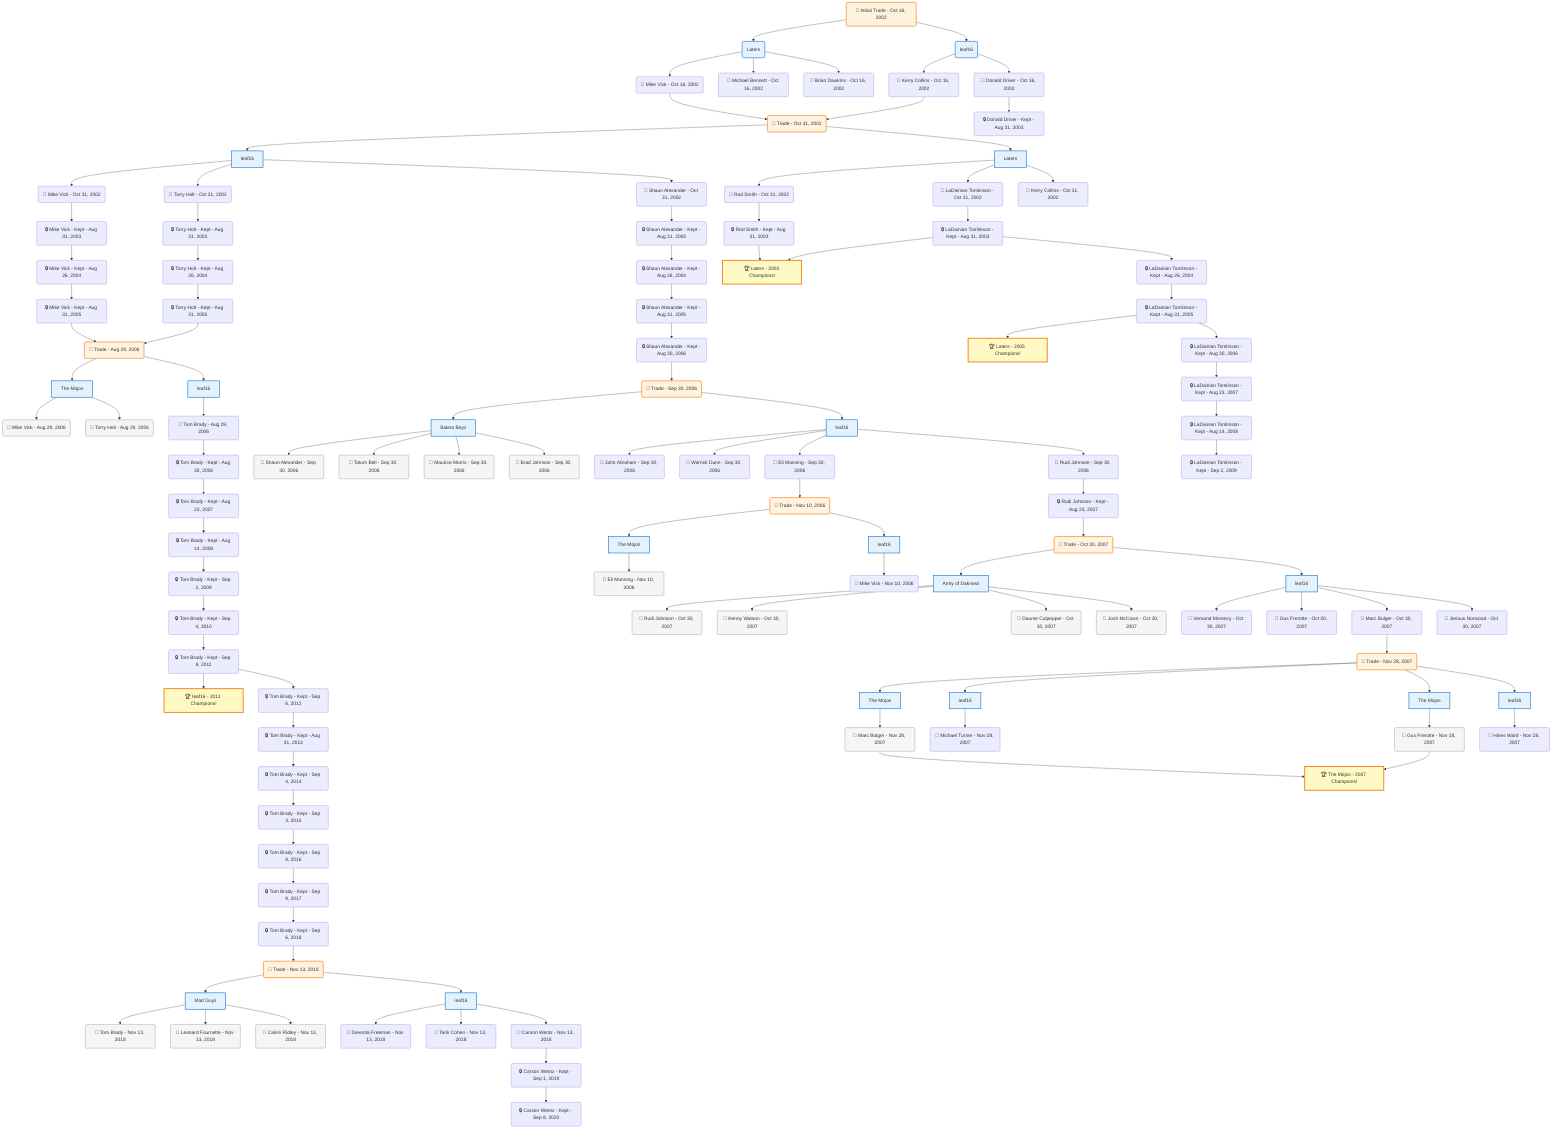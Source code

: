 flowchart TD

    TRADE_MAIN("🔄 Initial Trade - Oct 16, 2002")
    TEAM_1("Laters")
    TEAM_2("leaf16")
    NODE_64b9c511-e8e5-4d1c-a31d-3457d4ef4b51("🔄 Mike Vick - Oct 16, 2002")
    TRADE_ecb363f6-749f-4b78-81b5-ac8cc8dfc2c8_3("🔄 Trade - Oct 31, 2002")
    TEAM_66fb98f4-89a7-45f9-893a-b41d71e6249d_4["leaf16"]
    NODE_b8a6bd45-6869-47d5-943a-c70f6141281e("🔄 Mike Vick - Oct 31, 2002")
    NODE_06941645-2324-46b3-95db-ec2968b43d72("🔒 Mike Vick - Kept - Aug 31, 2003")
    NODE_bbd816d6-e209-45ba-915e-ddc54b30da69("🔒 Mike Vick - Kept - Aug 26, 2004")
    NODE_1e936bd3-5f43-4b4e-ab56-0b1434315a9f("🔒 Mike Vick - Kept - Aug 31, 2005")
    TRADE_4b4200bc-f4f8-4c0a-91e9-3bcf023a19fc_5("🔄 Trade - Aug 29, 2006")
    TEAM_bbe2d0ad-54cf-4c22-be82-b2a5f262a157_6["The Mojos"]
    NODE_a84b1339-2222-46b2-afd2-1d93bebc3e81("🔄 Mike Vick - Aug 29, 2006")
    NODE_731880e4-cb9b-41c6-ba9e-4b35c4064782("🔄 Torry Holt - Aug 29, 2006")
    TEAM_66fb98f4-89a7-45f9-893a-b41d71e6249d_7["leaf16"]
    NODE_3b5c6ad6-6bc1-4c4a-9de7-34666e225c10("🔄 Tom Brady - Aug 29, 2006")
    NODE_a892a150-14bc-4084-9525-54f1abfbb91b("🔒 Tom Brady - Kept - Aug 30, 2006")
    NODE_bdbf294f-3375-40fd-8679-0b0913e5465c("🔒 Tom Brady - Kept - Aug 23, 2007")
    NODE_fc5d340e-5088-4ebf-99a4-507efd91fbcb("🔒 Tom Brady - Kept - Aug 14, 2008")
    NODE_361a0e57-21ce-4bfc-a34c-fe6584c95422("🔒 Tom Brady - Kept - Sep 2, 2009")
    NODE_6226afcf-c148-4838-9879-028e4928f8b8("🔒 Tom Brady - Kept - Sep 4, 2010")
    NODE_594de4c9-44b3-49ee-83d8-a37880e9a099("🔒 Tom Brady - Kept - Sep 8, 2011")
    CHAMP_66fb98f4-89a7-45f9-893a-b41d71e6249d_2011["🏆 leaf16 - 2011 Champions!"]
    NODE_34ceda39-4fe5-4879-8fe6-1c6ffa03c44f("🔒 Tom Brady - Kept - Sep 6, 2012")
    NODE_5c5e472d-9115-4042-897b-f5af67fff4e8("🔒 Tom Brady - Kept - Aug 31, 2013")
    NODE_acbfb607-43d3-401d-9348-b7a7c7928c11("🔒 Tom Brady - Kept - Sep 4, 2014")
    NODE_1f31d34a-d91a-4031-abfc-4b397c8ba30e("🔒 Tom Brady - Kept - Sep 3, 2015")
    NODE_49b62295-422b-48e5-b6fb-2b2407a6fe8b("🔒 Tom Brady - Kept - Sep 8, 2016")
    NODE_1dd80e1d-f944-4786-a033-d37ae35f2d6a("🔒 Tom Brady - Kept - Sep 9, 2017")
    NODE_a88bab33-eb96-430f-bd36-4fa36aa6aa03("🔒 Tom Brady - Kept - Sep 6, 2018")
    TRADE_71584b6e-bde0-48dd-aedb-da917acc6657_8("🔄 Trade - Nov 13, 2018")
    TEAM_f5908944-6efd-40eb-af54-6c53004e0e2f_9["Mad Guys"]
    NODE_48d34fc7-64b0-40fc-a2f7-5070efe85ac5("🔄 Tom Brady - Nov 13, 2018")
    NODE_042035f4-e889-4a12-9d3b-6d381a41e476("🔄 Leonard Fournette - Nov 13, 2018")
    NODE_0d10ae17-3629-4234-a0f6-d95769896b3e("🔄 Calvin Ridley - Nov 13, 2018")
    TEAM_66fb98f4-89a7-45f9-893a-b41d71e6249d_10["leaf16"]
    NODE_7744e2af-5009-4007-8abb-6f69f1b655f4("🔄 Devonta Freeman - Nov 13, 2018")
    NODE_1890d1d2-cb42-4002-8937-7f27c92ad735("🔄 Tarik Cohen - Nov 13, 2018")
    NODE_b9ea11fb-8b61-4a37-972f-ae12e52f0997("🔄 Carson Wentz - Nov 13, 2018")
    NODE_7522e404-3a3f-4197-b88d-617a0a9375c2("🔒 Carson Wentz - Kept - Sep 1, 2019")
    NODE_a3b0775a-b01d-433a-93a1-27d8a40e9b51("🔒 Carson Wentz - Kept - Sep 8, 2020")
    NODE_4152bb42-d8bd-4bf0-b1a6-5b8b44d0be4e("🔄 Torry Holt - Oct 31, 2002")
    NODE_0fca75bb-6486-4f38-89b3-cc123021bf5a("🔒 Torry Holt - Kept - Aug 31, 2003")
    NODE_507e3b8c-1b93-4784-ba2c-683be1d3e430("🔒 Torry Holt - Kept - Aug 26, 2004")
    NODE_dab64b72-be25-4007-9eee-a41d9c39343b("🔒 Torry Holt - Kept - Aug 31, 2005")
    NODE_a42ff5df-1e2a-4156-b66f-e93f162fd47b("🔄 Shaun Alexander - Oct 31, 2002")
    NODE_af9cf675-8511-4b26-b2f8-343cffaf0b7d("🔒 Shaun Alexander - Kept - Aug 31, 2003")
    NODE_3e317488-7e08-47cc-bb44-81d29a580104("🔒 Shaun Alexander - Kept - Aug 26, 2004")
    NODE_9daeb6c0-d27e-4679-b420-412aa288ba25("🔒 Shaun Alexander - Kept - Aug 31, 2005")
    NODE_620a9cd7-3bc6-4234-a5a7-e31f928d4547("🔒 Shaun Alexander - Kept - Aug 30, 2006")
    TRADE_468949ed-79e0-46a1-981b-c08d40125368_11("🔄 Trade - Sep 30, 2006")
    TEAM_2feaf03e-fb22-498e-ac8f-e596b6ba7810_12["Balero Boyz"]
    NODE_02cc3caf-43e2-487f-9297-b29d5f409bd1("🔄 Shaun Alexander - Sep 30, 2006")
    NODE_958747a0-4bec-40d4-9fc4-390420f1842d("🔄 Tatum Bell - Sep 30, 2006")
    NODE_365ade14-9c72-4138-9e52-67adcb5c09ee("🔄 Maurice Morris - Sep 30, 2006")
    NODE_f44bd581-9b75-409f-8eda-f754bad1ac42("🔄 Brad Johnson - Sep 30, 2006")
    TEAM_66fb98f4-89a7-45f9-893a-b41d71e6249d_13["leaf16"]
    NODE_0eaafe82-f3a3-42fa-a9e6-44bafffcd9c8("🔄 John Abraham - Sep 30, 2006")
    NODE_307684ae-e795-4b37-9d55-68a5e9b90594("🔄 Warrick Dunn - Sep 30, 2006")
    NODE_da3300c7-591d-4427-937d-cd5c1e5f9021("🔄 Eli Manning - Sep 30, 2006")
    TRADE_109bf4b3-f180-4367-966c-50c83ec2490f_14("🔄 Trade - Nov 10, 2006")
    TEAM_bbe2d0ad-54cf-4c22-be82-b2a5f262a157_15["The Mojos"]
    NODE_25c0e312-1d80-422f-b66e-ea37f6225fb5("🔄 Eli Manning - Nov 10, 2006")
    TEAM_66fb98f4-89a7-45f9-893a-b41d71e6249d_16["leaf16"]
    NODE_f2609826-7228-491b-8c05-aa4dc79f68f8("🔄 Mike Vick - Nov 10, 2006")
    NODE_56022d3d-3f0e-42e8-a237-ce1e49665300("🔄 Rudi Johnson - Sep 30, 2006")
    NODE_007a0321-5436-44d8-8d22-2a050b9f1447("🔒 Rudi Johnson - Kept - Aug 23, 2007")
    TRADE_3ba6d3f7-b32c-48fd-83d0-e6f958962ebd_17("🔄 Trade - Oct 30, 2007")
    TEAM_40f7599b-e68f-4bf4-9553-bf7e10924635_18["Army of Dakness"]
    NODE_cd588bba-9f3b-4982-97a9-21d8e659001a("🔄 Rudi Johnson - Oct 30, 2007")
    NODE_e6fb1caa-fd04-456c-a290-a9960e7af4db("🔄 Kenny Watson - Oct 30, 2007")
    NODE_e320ce44-623c-45ea-a7a0-b8375ec9e2a6("🔄 Daunte Culpepper - Oct 30, 2007")
    NODE_a94b4337-5541-4f47-89a2-dfd3b60420ed("🔄 Josh McCown - Oct 30, 2007")
    TEAM_66fb98f4-89a7-45f9-893a-b41d71e6249d_19["leaf16"]
    NODE_6b7d0d16-a554-4a66-9a7d-1f82dab81c94("🔄 Vernand Morency - Oct 30, 2007")
    NODE_c3373911-6968-4da0-abca-74ddc96509db("🔄 Gus Frerotte - Oct 30, 2007")
    NODE_3c7556b8-ad3f-4124-8e6a-e55611c550c6("🔄 Marc Bulger - Oct 30, 2007")
    TRADE_3a8d80a6-db8a-4d63-98e8-c495b5e26639_20("🔄 Trade - Nov 28, 2007")
    TEAM_bbe2d0ad-54cf-4c22-be82-b2a5f262a157_21["The Mojos"]
    NODE_4103b6d7-a28f-4a7d-8b6a-1ce4f5695239("🔄 Marc Bulger - Nov 28, 2007")
    CHAMP_bbe2d0ad-54cf-4c22-be82-b2a5f262a157_2007["🏆 The Mojos - 2007 Champions!"]
    TEAM_66fb98f4-89a7-45f9-893a-b41d71e6249d_22["leaf16"]
    NODE_d8df4f38-ad56-4192-a87e-5ff6f2166d58("🔄 Michael Turner - Nov 28, 2007")
    TEAM_bbe2d0ad-54cf-4c22-be82-b2a5f262a157_23["The Mojos"]
    NODE_420928ec-cddd-4579-b112-ce77f0f2fd56("🔄 Gus Frerotte - Nov 28, 2007")
    TEAM_66fb98f4-89a7-45f9-893a-b41d71e6249d_24["leaf16"]
    NODE_91e372ce-59bc-47bb-9e88-cf79be62c936("🔄 Hines Ward - Nov 28, 2007")
    NODE_1975f832-ebf8-4e01-90a1-fe0025cce2cd("🔄 Jerious Norwood - Oct 30, 2007")
    TEAM_825928a9-7194-43aa-b7ae-fc78c2510b16_25["Laters"]
    NODE_72ec27e6-41d7-4b18-8eb2-411f09c6b5e9("🔄 Rod Smith - Oct 31, 2002")
    NODE_9e717257-35ed-4868-98c1-19dfafedd963("🔒 Rod Smith - Kept - Aug 31, 2003")
    CHAMP_825928a9-7194-43aa-b7ae-fc78c2510b16_2003["🏆 Laters - 2003 Champions!"]
    NODE_41ac02a4-8519-4cff-aa69-4bdd7c39adf9("🔄 LaDainian Tomlinson - Oct 31, 2002")
    NODE_de384dec-6e0b-41df-b17b-04831f8690a0("🔒 LaDainian Tomlinson - Kept - Aug 31, 2003")
    NODE_7c852b50-23ce-4112-a55d-945fb238c863("🔒 LaDainian Tomlinson - Kept - Aug 26, 2004")
    NODE_605bb8a1-ae82-4104-afab-e5dc47388c22("🔒 LaDainian Tomlinson - Kept - Aug 31, 2005")
    CHAMP_825928a9-7194-43aa-b7ae-fc78c2510b16_2005["🏆 Laters - 2005 Champions!"]
    NODE_1121c35e-c901-49d5-bf2c-d668ae75c414("🔒 LaDainian Tomlinson - Kept - Aug 30, 2006")
    NODE_718c7863-cfea-46da-a35a-133ebb90a792("🔒 LaDainian Tomlinson - Kept - Aug 23, 2007")
    NODE_dfd3258f-1c78-4a84-9952-14941d86195e("🔒 LaDainian Tomlinson - Kept - Aug 14, 2008")
    NODE_89fbf884-d442-4e16-becf-45c02c489920("🔒 LaDainian Tomlinson - Kept - Sep 2, 2009")
    NODE_579bb2b7-25e3-4139-942e-c6c43dea2a32("🔄 Kerry Collins - Oct 31, 2002")
    NODE_3d348e29-c893-4abd-be03-51fbd72ad8f2("🔄 Michael Bennett - Oct 16, 2002")
    NODE_f4985224-daa1-460e-872b-580dc1814fec("🔄 Brian Dawkins - Oct 16, 2002")
    NODE_824776d2-9096-43fa-9602-6def9f622144("🔄 Kerry Collins - Oct 16, 2002")
    NODE_535b998c-f93b-4eff-96f2-7175fc1d27cd("🔄 Donald Driver - Oct 16, 2002")
    NODE_a6f39c43-ca59-49e5-a600-de7328344b43("🔒 Donald Driver - Kept - Aug 31, 2003")

    TRADE_MAIN --> TEAM_1
    TRADE_MAIN --> TEAM_2
    TEAM_1 --> NODE_64b9c511-e8e5-4d1c-a31d-3457d4ef4b51
    NODE_64b9c511-e8e5-4d1c-a31d-3457d4ef4b51 --> TRADE_ecb363f6-749f-4b78-81b5-ac8cc8dfc2c8_3
    TRADE_ecb363f6-749f-4b78-81b5-ac8cc8dfc2c8_3 --> TEAM_66fb98f4-89a7-45f9-893a-b41d71e6249d_4
    TEAM_66fb98f4-89a7-45f9-893a-b41d71e6249d_4 --> NODE_b8a6bd45-6869-47d5-943a-c70f6141281e
    NODE_b8a6bd45-6869-47d5-943a-c70f6141281e --> NODE_06941645-2324-46b3-95db-ec2968b43d72
    NODE_06941645-2324-46b3-95db-ec2968b43d72 --> NODE_bbd816d6-e209-45ba-915e-ddc54b30da69
    NODE_bbd816d6-e209-45ba-915e-ddc54b30da69 --> NODE_1e936bd3-5f43-4b4e-ab56-0b1434315a9f
    NODE_1e936bd3-5f43-4b4e-ab56-0b1434315a9f --> TRADE_4b4200bc-f4f8-4c0a-91e9-3bcf023a19fc_5
    TRADE_4b4200bc-f4f8-4c0a-91e9-3bcf023a19fc_5 --> TEAM_bbe2d0ad-54cf-4c22-be82-b2a5f262a157_6
    TEAM_bbe2d0ad-54cf-4c22-be82-b2a5f262a157_6 --> NODE_a84b1339-2222-46b2-afd2-1d93bebc3e81
    TEAM_bbe2d0ad-54cf-4c22-be82-b2a5f262a157_6 --> NODE_731880e4-cb9b-41c6-ba9e-4b35c4064782
    TRADE_4b4200bc-f4f8-4c0a-91e9-3bcf023a19fc_5 --> TEAM_66fb98f4-89a7-45f9-893a-b41d71e6249d_7
    TEAM_66fb98f4-89a7-45f9-893a-b41d71e6249d_7 --> NODE_3b5c6ad6-6bc1-4c4a-9de7-34666e225c10
    NODE_3b5c6ad6-6bc1-4c4a-9de7-34666e225c10 --> NODE_a892a150-14bc-4084-9525-54f1abfbb91b
    NODE_a892a150-14bc-4084-9525-54f1abfbb91b --> NODE_bdbf294f-3375-40fd-8679-0b0913e5465c
    NODE_bdbf294f-3375-40fd-8679-0b0913e5465c --> NODE_fc5d340e-5088-4ebf-99a4-507efd91fbcb
    NODE_fc5d340e-5088-4ebf-99a4-507efd91fbcb --> NODE_361a0e57-21ce-4bfc-a34c-fe6584c95422
    NODE_361a0e57-21ce-4bfc-a34c-fe6584c95422 --> NODE_6226afcf-c148-4838-9879-028e4928f8b8
    NODE_6226afcf-c148-4838-9879-028e4928f8b8 --> NODE_594de4c9-44b3-49ee-83d8-a37880e9a099
    NODE_594de4c9-44b3-49ee-83d8-a37880e9a099 --> CHAMP_66fb98f4-89a7-45f9-893a-b41d71e6249d_2011
    NODE_594de4c9-44b3-49ee-83d8-a37880e9a099 --> NODE_34ceda39-4fe5-4879-8fe6-1c6ffa03c44f
    NODE_34ceda39-4fe5-4879-8fe6-1c6ffa03c44f --> NODE_5c5e472d-9115-4042-897b-f5af67fff4e8
    NODE_5c5e472d-9115-4042-897b-f5af67fff4e8 --> NODE_acbfb607-43d3-401d-9348-b7a7c7928c11
    NODE_acbfb607-43d3-401d-9348-b7a7c7928c11 --> NODE_1f31d34a-d91a-4031-abfc-4b397c8ba30e
    NODE_1f31d34a-d91a-4031-abfc-4b397c8ba30e --> NODE_49b62295-422b-48e5-b6fb-2b2407a6fe8b
    NODE_49b62295-422b-48e5-b6fb-2b2407a6fe8b --> NODE_1dd80e1d-f944-4786-a033-d37ae35f2d6a
    NODE_1dd80e1d-f944-4786-a033-d37ae35f2d6a --> NODE_a88bab33-eb96-430f-bd36-4fa36aa6aa03
    NODE_a88bab33-eb96-430f-bd36-4fa36aa6aa03 --> TRADE_71584b6e-bde0-48dd-aedb-da917acc6657_8
    TRADE_71584b6e-bde0-48dd-aedb-da917acc6657_8 --> TEAM_f5908944-6efd-40eb-af54-6c53004e0e2f_9
    TEAM_f5908944-6efd-40eb-af54-6c53004e0e2f_9 --> NODE_48d34fc7-64b0-40fc-a2f7-5070efe85ac5
    TEAM_f5908944-6efd-40eb-af54-6c53004e0e2f_9 --> NODE_042035f4-e889-4a12-9d3b-6d381a41e476
    TEAM_f5908944-6efd-40eb-af54-6c53004e0e2f_9 --> NODE_0d10ae17-3629-4234-a0f6-d95769896b3e
    TRADE_71584b6e-bde0-48dd-aedb-da917acc6657_8 --> TEAM_66fb98f4-89a7-45f9-893a-b41d71e6249d_10
    TEAM_66fb98f4-89a7-45f9-893a-b41d71e6249d_10 --> NODE_7744e2af-5009-4007-8abb-6f69f1b655f4
    TEAM_66fb98f4-89a7-45f9-893a-b41d71e6249d_10 --> NODE_1890d1d2-cb42-4002-8937-7f27c92ad735
    TEAM_66fb98f4-89a7-45f9-893a-b41d71e6249d_10 --> NODE_b9ea11fb-8b61-4a37-972f-ae12e52f0997
    NODE_b9ea11fb-8b61-4a37-972f-ae12e52f0997 --> NODE_7522e404-3a3f-4197-b88d-617a0a9375c2
    NODE_7522e404-3a3f-4197-b88d-617a0a9375c2 --> NODE_a3b0775a-b01d-433a-93a1-27d8a40e9b51
    TEAM_66fb98f4-89a7-45f9-893a-b41d71e6249d_4 --> NODE_4152bb42-d8bd-4bf0-b1a6-5b8b44d0be4e
    NODE_4152bb42-d8bd-4bf0-b1a6-5b8b44d0be4e --> NODE_0fca75bb-6486-4f38-89b3-cc123021bf5a
    NODE_0fca75bb-6486-4f38-89b3-cc123021bf5a --> NODE_507e3b8c-1b93-4784-ba2c-683be1d3e430
    NODE_507e3b8c-1b93-4784-ba2c-683be1d3e430 --> NODE_dab64b72-be25-4007-9eee-a41d9c39343b
    NODE_dab64b72-be25-4007-9eee-a41d9c39343b --> TRADE_4b4200bc-f4f8-4c0a-91e9-3bcf023a19fc_5
    TEAM_66fb98f4-89a7-45f9-893a-b41d71e6249d_4 --> NODE_a42ff5df-1e2a-4156-b66f-e93f162fd47b
    NODE_a42ff5df-1e2a-4156-b66f-e93f162fd47b --> NODE_af9cf675-8511-4b26-b2f8-343cffaf0b7d
    NODE_af9cf675-8511-4b26-b2f8-343cffaf0b7d --> NODE_3e317488-7e08-47cc-bb44-81d29a580104
    NODE_3e317488-7e08-47cc-bb44-81d29a580104 --> NODE_9daeb6c0-d27e-4679-b420-412aa288ba25
    NODE_9daeb6c0-d27e-4679-b420-412aa288ba25 --> NODE_620a9cd7-3bc6-4234-a5a7-e31f928d4547
    NODE_620a9cd7-3bc6-4234-a5a7-e31f928d4547 --> TRADE_468949ed-79e0-46a1-981b-c08d40125368_11
    TRADE_468949ed-79e0-46a1-981b-c08d40125368_11 --> TEAM_2feaf03e-fb22-498e-ac8f-e596b6ba7810_12
    TEAM_2feaf03e-fb22-498e-ac8f-e596b6ba7810_12 --> NODE_02cc3caf-43e2-487f-9297-b29d5f409bd1
    TEAM_2feaf03e-fb22-498e-ac8f-e596b6ba7810_12 --> NODE_958747a0-4bec-40d4-9fc4-390420f1842d
    TEAM_2feaf03e-fb22-498e-ac8f-e596b6ba7810_12 --> NODE_365ade14-9c72-4138-9e52-67adcb5c09ee
    TEAM_2feaf03e-fb22-498e-ac8f-e596b6ba7810_12 --> NODE_f44bd581-9b75-409f-8eda-f754bad1ac42
    TRADE_468949ed-79e0-46a1-981b-c08d40125368_11 --> TEAM_66fb98f4-89a7-45f9-893a-b41d71e6249d_13
    TEAM_66fb98f4-89a7-45f9-893a-b41d71e6249d_13 --> NODE_0eaafe82-f3a3-42fa-a9e6-44bafffcd9c8
    TEAM_66fb98f4-89a7-45f9-893a-b41d71e6249d_13 --> NODE_307684ae-e795-4b37-9d55-68a5e9b90594
    TEAM_66fb98f4-89a7-45f9-893a-b41d71e6249d_13 --> NODE_da3300c7-591d-4427-937d-cd5c1e5f9021
    NODE_da3300c7-591d-4427-937d-cd5c1e5f9021 --> TRADE_109bf4b3-f180-4367-966c-50c83ec2490f_14
    TRADE_109bf4b3-f180-4367-966c-50c83ec2490f_14 --> TEAM_bbe2d0ad-54cf-4c22-be82-b2a5f262a157_15
    TEAM_bbe2d0ad-54cf-4c22-be82-b2a5f262a157_15 --> NODE_25c0e312-1d80-422f-b66e-ea37f6225fb5
    TRADE_109bf4b3-f180-4367-966c-50c83ec2490f_14 --> TEAM_66fb98f4-89a7-45f9-893a-b41d71e6249d_16
    TEAM_66fb98f4-89a7-45f9-893a-b41d71e6249d_16 --> NODE_f2609826-7228-491b-8c05-aa4dc79f68f8
    TEAM_66fb98f4-89a7-45f9-893a-b41d71e6249d_13 --> NODE_56022d3d-3f0e-42e8-a237-ce1e49665300
    NODE_56022d3d-3f0e-42e8-a237-ce1e49665300 --> NODE_007a0321-5436-44d8-8d22-2a050b9f1447
    NODE_007a0321-5436-44d8-8d22-2a050b9f1447 --> TRADE_3ba6d3f7-b32c-48fd-83d0-e6f958962ebd_17
    TRADE_3ba6d3f7-b32c-48fd-83d0-e6f958962ebd_17 --> TEAM_40f7599b-e68f-4bf4-9553-bf7e10924635_18
    TEAM_40f7599b-e68f-4bf4-9553-bf7e10924635_18 --> NODE_cd588bba-9f3b-4982-97a9-21d8e659001a
    TEAM_40f7599b-e68f-4bf4-9553-bf7e10924635_18 --> NODE_e6fb1caa-fd04-456c-a290-a9960e7af4db
    TEAM_40f7599b-e68f-4bf4-9553-bf7e10924635_18 --> NODE_e320ce44-623c-45ea-a7a0-b8375ec9e2a6
    TEAM_40f7599b-e68f-4bf4-9553-bf7e10924635_18 --> NODE_a94b4337-5541-4f47-89a2-dfd3b60420ed
    TRADE_3ba6d3f7-b32c-48fd-83d0-e6f958962ebd_17 --> TEAM_66fb98f4-89a7-45f9-893a-b41d71e6249d_19
    TEAM_66fb98f4-89a7-45f9-893a-b41d71e6249d_19 --> NODE_6b7d0d16-a554-4a66-9a7d-1f82dab81c94
    TEAM_66fb98f4-89a7-45f9-893a-b41d71e6249d_19 --> NODE_c3373911-6968-4da0-abca-74ddc96509db
    TEAM_66fb98f4-89a7-45f9-893a-b41d71e6249d_19 --> NODE_3c7556b8-ad3f-4124-8e6a-e55611c550c6
    NODE_3c7556b8-ad3f-4124-8e6a-e55611c550c6 --> TRADE_3a8d80a6-db8a-4d63-98e8-c495b5e26639_20
    TRADE_3a8d80a6-db8a-4d63-98e8-c495b5e26639_20 --> TEAM_bbe2d0ad-54cf-4c22-be82-b2a5f262a157_21
    TEAM_bbe2d0ad-54cf-4c22-be82-b2a5f262a157_21 --> NODE_4103b6d7-a28f-4a7d-8b6a-1ce4f5695239
    NODE_4103b6d7-a28f-4a7d-8b6a-1ce4f5695239 --> CHAMP_bbe2d0ad-54cf-4c22-be82-b2a5f262a157_2007
    TRADE_3a8d80a6-db8a-4d63-98e8-c495b5e26639_20 --> TEAM_66fb98f4-89a7-45f9-893a-b41d71e6249d_22
    TEAM_66fb98f4-89a7-45f9-893a-b41d71e6249d_22 --> NODE_d8df4f38-ad56-4192-a87e-5ff6f2166d58
    TRADE_3a8d80a6-db8a-4d63-98e8-c495b5e26639_20 --> TEAM_bbe2d0ad-54cf-4c22-be82-b2a5f262a157_23
    TEAM_bbe2d0ad-54cf-4c22-be82-b2a5f262a157_23 --> NODE_420928ec-cddd-4579-b112-ce77f0f2fd56
    NODE_420928ec-cddd-4579-b112-ce77f0f2fd56 --> CHAMP_bbe2d0ad-54cf-4c22-be82-b2a5f262a157_2007
    TRADE_3a8d80a6-db8a-4d63-98e8-c495b5e26639_20 --> TEAM_66fb98f4-89a7-45f9-893a-b41d71e6249d_24
    TEAM_66fb98f4-89a7-45f9-893a-b41d71e6249d_24 --> NODE_91e372ce-59bc-47bb-9e88-cf79be62c936
    TEAM_66fb98f4-89a7-45f9-893a-b41d71e6249d_19 --> NODE_1975f832-ebf8-4e01-90a1-fe0025cce2cd
    TRADE_ecb363f6-749f-4b78-81b5-ac8cc8dfc2c8_3 --> TEAM_825928a9-7194-43aa-b7ae-fc78c2510b16_25
    TEAM_825928a9-7194-43aa-b7ae-fc78c2510b16_25 --> NODE_72ec27e6-41d7-4b18-8eb2-411f09c6b5e9
    NODE_72ec27e6-41d7-4b18-8eb2-411f09c6b5e9 --> NODE_9e717257-35ed-4868-98c1-19dfafedd963
    NODE_9e717257-35ed-4868-98c1-19dfafedd963 --> CHAMP_825928a9-7194-43aa-b7ae-fc78c2510b16_2003
    TEAM_825928a9-7194-43aa-b7ae-fc78c2510b16_25 --> NODE_41ac02a4-8519-4cff-aa69-4bdd7c39adf9
    NODE_41ac02a4-8519-4cff-aa69-4bdd7c39adf9 --> NODE_de384dec-6e0b-41df-b17b-04831f8690a0
    NODE_de384dec-6e0b-41df-b17b-04831f8690a0 --> CHAMP_825928a9-7194-43aa-b7ae-fc78c2510b16_2003
    NODE_de384dec-6e0b-41df-b17b-04831f8690a0 --> NODE_7c852b50-23ce-4112-a55d-945fb238c863
    NODE_7c852b50-23ce-4112-a55d-945fb238c863 --> NODE_605bb8a1-ae82-4104-afab-e5dc47388c22
    NODE_605bb8a1-ae82-4104-afab-e5dc47388c22 --> CHAMP_825928a9-7194-43aa-b7ae-fc78c2510b16_2005
    NODE_605bb8a1-ae82-4104-afab-e5dc47388c22 --> NODE_1121c35e-c901-49d5-bf2c-d668ae75c414
    NODE_1121c35e-c901-49d5-bf2c-d668ae75c414 --> NODE_718c7863-cfea-46da-a35a-133ebb90a792
    NODE_718c7863-cfea-46da-a35a-133ebb90a792 --> NODE_dfd3258f-1c78-4a84-9952-14941d86195e
    NODE_dfd3258f-1c78-4a84-9952-14941d86195e --> NODE_89fbf884-d442-4e16-becf-45c02c489920
    TEAM_825928a9-7194-43aa-b7ae-fc78c2510b16_25 --> NODE_579bb2b7-25e3-4139-942e-c6c43dea2a32
    TEAM_1 --> NODE_3d348e29-c893-4abd-be03-51fbd72ad8f2
    TEAM_1 --> NODE_f4985224-daa1-460e-872b-580dc1814fec
    TEAM_2 --> NODE_824776d2-9096-43fa-9602-6def9f622144
    NODE_824776d2-9096-43fa-9602-6def9f622144 --> TRADE_ecb363f6-749f-4b78-81b5-ac8cc8dfc2c8_3
    TEAM_2 --> NODE_535b998c-f93b-4eff-96f2-7175fc1d27cd
    NODE_535b998c-f93b-4eff-96f2-7175fc1d27cd --> NODE_a6f39c43-ca59-49e5-a600-de7328344b43

    %% Node styling
    classDef teamNode fill:#e3f2fd,stroke:#1976d2,stroke-width:2px
    classDef tradeNode fill:#fff3e0,stroke:#f57c00,stroke-width:2px
    classDef playerNode fill:#f3e5f5,stroke:#7b1fa2,stroke-width:1px
    classDef nonRootPlayerNode fill:#f5f5f5,stroke:#757575,stroke-width:1px
    classDef endNode fill:#ffebee,stroke:#c62828,stroke-width:2px
    classDef waiverNode fill:#e8f5e8,stroke:#388e3c,stroke-width:2px
    classDef championshipNode fill:#fff9c4,stroke:#f57f17,stroke-width:3px

    class TEAM_1,TEAM_2,TEAM_66fb98f4-89a7-45f9-893a-b41d71e6249d_4,TEAM_bbe2d0ad-54cf-4c22-be82-b2a5f262a157_6,TEAM_66fb98f4-89a7-45f9-893a-b41d71e6249d_7,TEAM_f5908944-6efd-40eb-af54-6c53004e0e2f_9,TEAM_66fb98f4-89a7-45f9-893a-b41d71e6249d_10,TEAM_2feaf03e-fb22-498e-ac8f-e596b6ba7810_12,TEAM_66fb98f4-89a7-45f9-893a-b41d71e6249d_13,TEAM_bbe2d0ad-54cf-4c22-be82-b2a5f262a157_15,TEAM_66fb98f4-89a7-45f9-893a-b41d71e6249d_16,TEAM_40f7599b-e68f-4bf4-9553-bf7e10924635_18,TEAM_66fb98f4-89a7-45f9-893a-b41d71e6249d_19,TEAM_bbe2d0ad-54cf-4c22-be82-b2a5f262a157_21,TEAM_66fb98f4-89a7-45f9-893a-b41d71e6249d_22,TEAM_bbe2d0ad-54cf-4c22-be82-b2a5f262a157_23,TEAM_66fb98f4-89a7-45f9-893a-b41d71e6249d_24,TEAM_825928a9-7194-43aa-b7ae-fc78c2510b16_25 teamNode
    class CHAMP_66fb98f4-89a7-45f9-893a-b41d71e6249d_2011,CHAMP_bbe2d0ad-54cf-4c22-be82-b2a5f262a157_2007,CHAMP_825928a9-7194-43aa-b7ae-fc78c2510b16_2003,CHAMP_825928a9-7194-43aa-b7ae-fc78c2510b16_2005 championshipNode
    class NODE_a84b1339-2222-46b2-afd2-1d93bebc3e81,NODE_731880e4-cb9b-41c6-ba9e-4b35c4064782,NODE_48d34fc7-64b0-40fc-a2f7-5070efe85ac5,NODE_042035f4-e889-4a12-9d3b-6d381a41e476,NODE_0d10ae17-3629-4234-a0f6-d95769896b3e,NODE_02cc3caf-43e2-487f-9297-b29d5f409bd1,NODE_958747a0-4bec-40d4-9fc4-390420f1842d,NODE_365ade14-9c72-4138-9e52-67adcb5c09ee,NODE_f44bd581-9b75-409f-8eda-f754bad1ac42,NODE_25c0e312-1d80-422f-b66e-ea37f6225fb5,NODE_cd588bba-9f3b-4982-97a9-21d8e659001a,NODE_e6fb1caa-fd04-456c-a290-a9960e7af4db,NODE_e320ce44-623c-45ea-a7a0-b8375ec9e2a6,NODE_a94b4337-5541-4f47-89a2-dfd3b60420ed,NODE_4103b6d7-a28f-4a7d-8b6a-1ce4f5695239,NODE_420928ec-cddd-4579-b112-ce77f0f2fd56 nonRootPlayerNode
    class TRADE_MAIN,TRADE_ecb363f6-749f-4b78-81b5-ac8cc8dfc2c8_3,TRADE_4b4200bc-f4f8-4c0a-91e9-3bcf023a19fc_5,TRADE_71584b6e-bde0-48dd-aedb-da917acc6657_8,TRADE_468949ed-79e0-46a1-981b-c08d40125368_11,TRADE_109bf4b3-f180-4367-966c-50c83ec2490f_14,TRADE_3ba6d3f7-b32c-48fd-83d0-e6f958962ebd_17,TRADE_3a8d80a6-db8a-4d63-98e8-c495b5e26639_20 tradeNode